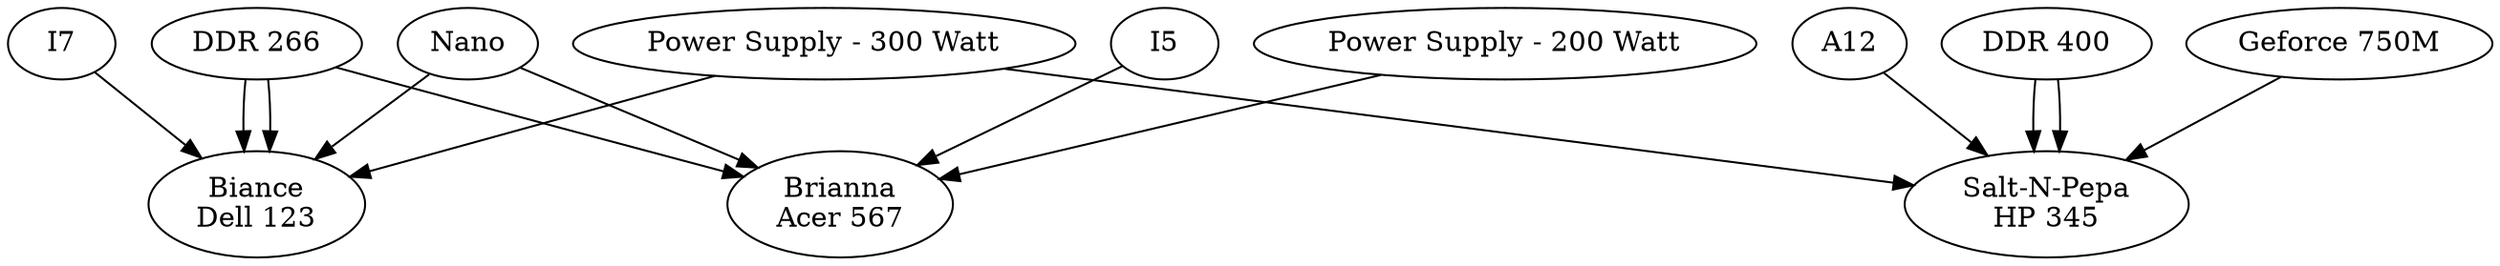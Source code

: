 digraph order {
"DDR 266"->"Biance
Dell 123";
"I7"->"Biance
Dell 123";
"DDR 266"->"Biance
Dell 123";
"Nano"->"Biance
Dell 123";
"Power Supply - 300 Watt"->"Biance
Dell 123";
"A12"->"Salt-N-Pepa
HP 345";
"DDR 400"->"Salt-N-Pepa
HP 345";
"Geforce 750M"->"Salt-N-Pepa
HP 345";
"DDR 400"->"Salt-N-Pepa
HP 345";
"Power Supply - 300 Watt"->"Salt-N-Pepa
HP 345";
"I5"->"Brianna
Acer 567";
"Power Supply - 200 Watt"->"Brianna
Acer 567";
"DDR 266"->"Brianna
Acer 567";
"Nano"->"Brianna
Acer 567";
}